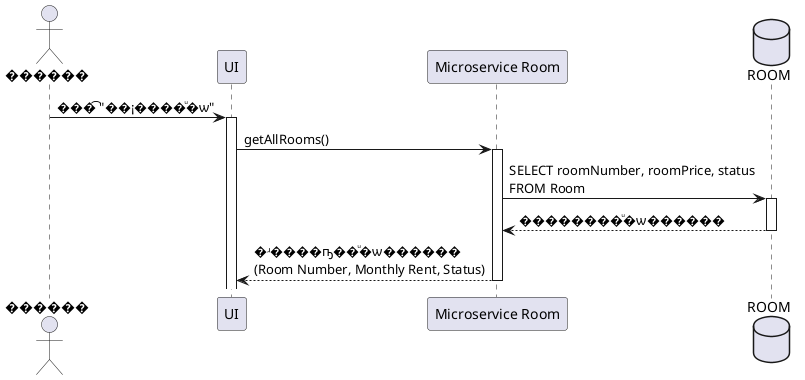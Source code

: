 @startuml
skinparam defaultFontName "TH Sarabun New"
' participant Participant as Foo
' actor       Actor       as Foo1
' boundary    Boundary    as Foo2
' control     Control     as Foo3
' entity      Entity      as Foo4
' database    Database    as Foo5
' collections Collections as Foo6
' queue       Queue       as Foo7


actor      "������"       as  Admin
participant "UI" as  UI
participant "Microservice Room" as  Model
database    ROOM    as Room

Admin -> UI : ���͡ "��¡����ͧ�ѡ"
activate UI
UI -> Model: getAllRooms()
activate Model
Model -> Room:SELECT roomNumber, roomPrice, status\nFROM Room
activate Room
Room --> Model: ��������ͧ�ѡ������
deactivate Room
Model --> UI:  �ʴ����ҧ��ͧ�ѡ������\n(Room Number, Monthly Rent, Status)
deactivate Model